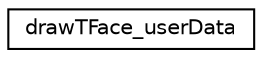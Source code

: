 digraph G
{
  edge [fontname="Helvetica",fontsize="10",labelfontname="Helvetica",labelfontsize="10"];
  node [fontname="Helvetica",fontsize="10",shape=record];
  rankdir=LR;
  Node1 [label="drawTFace_userData",height=0.2,width=0.4,color="black", fillcolor="white", style="filled",URL="$db/d96/structdrawTFace__userData.html"];
}
